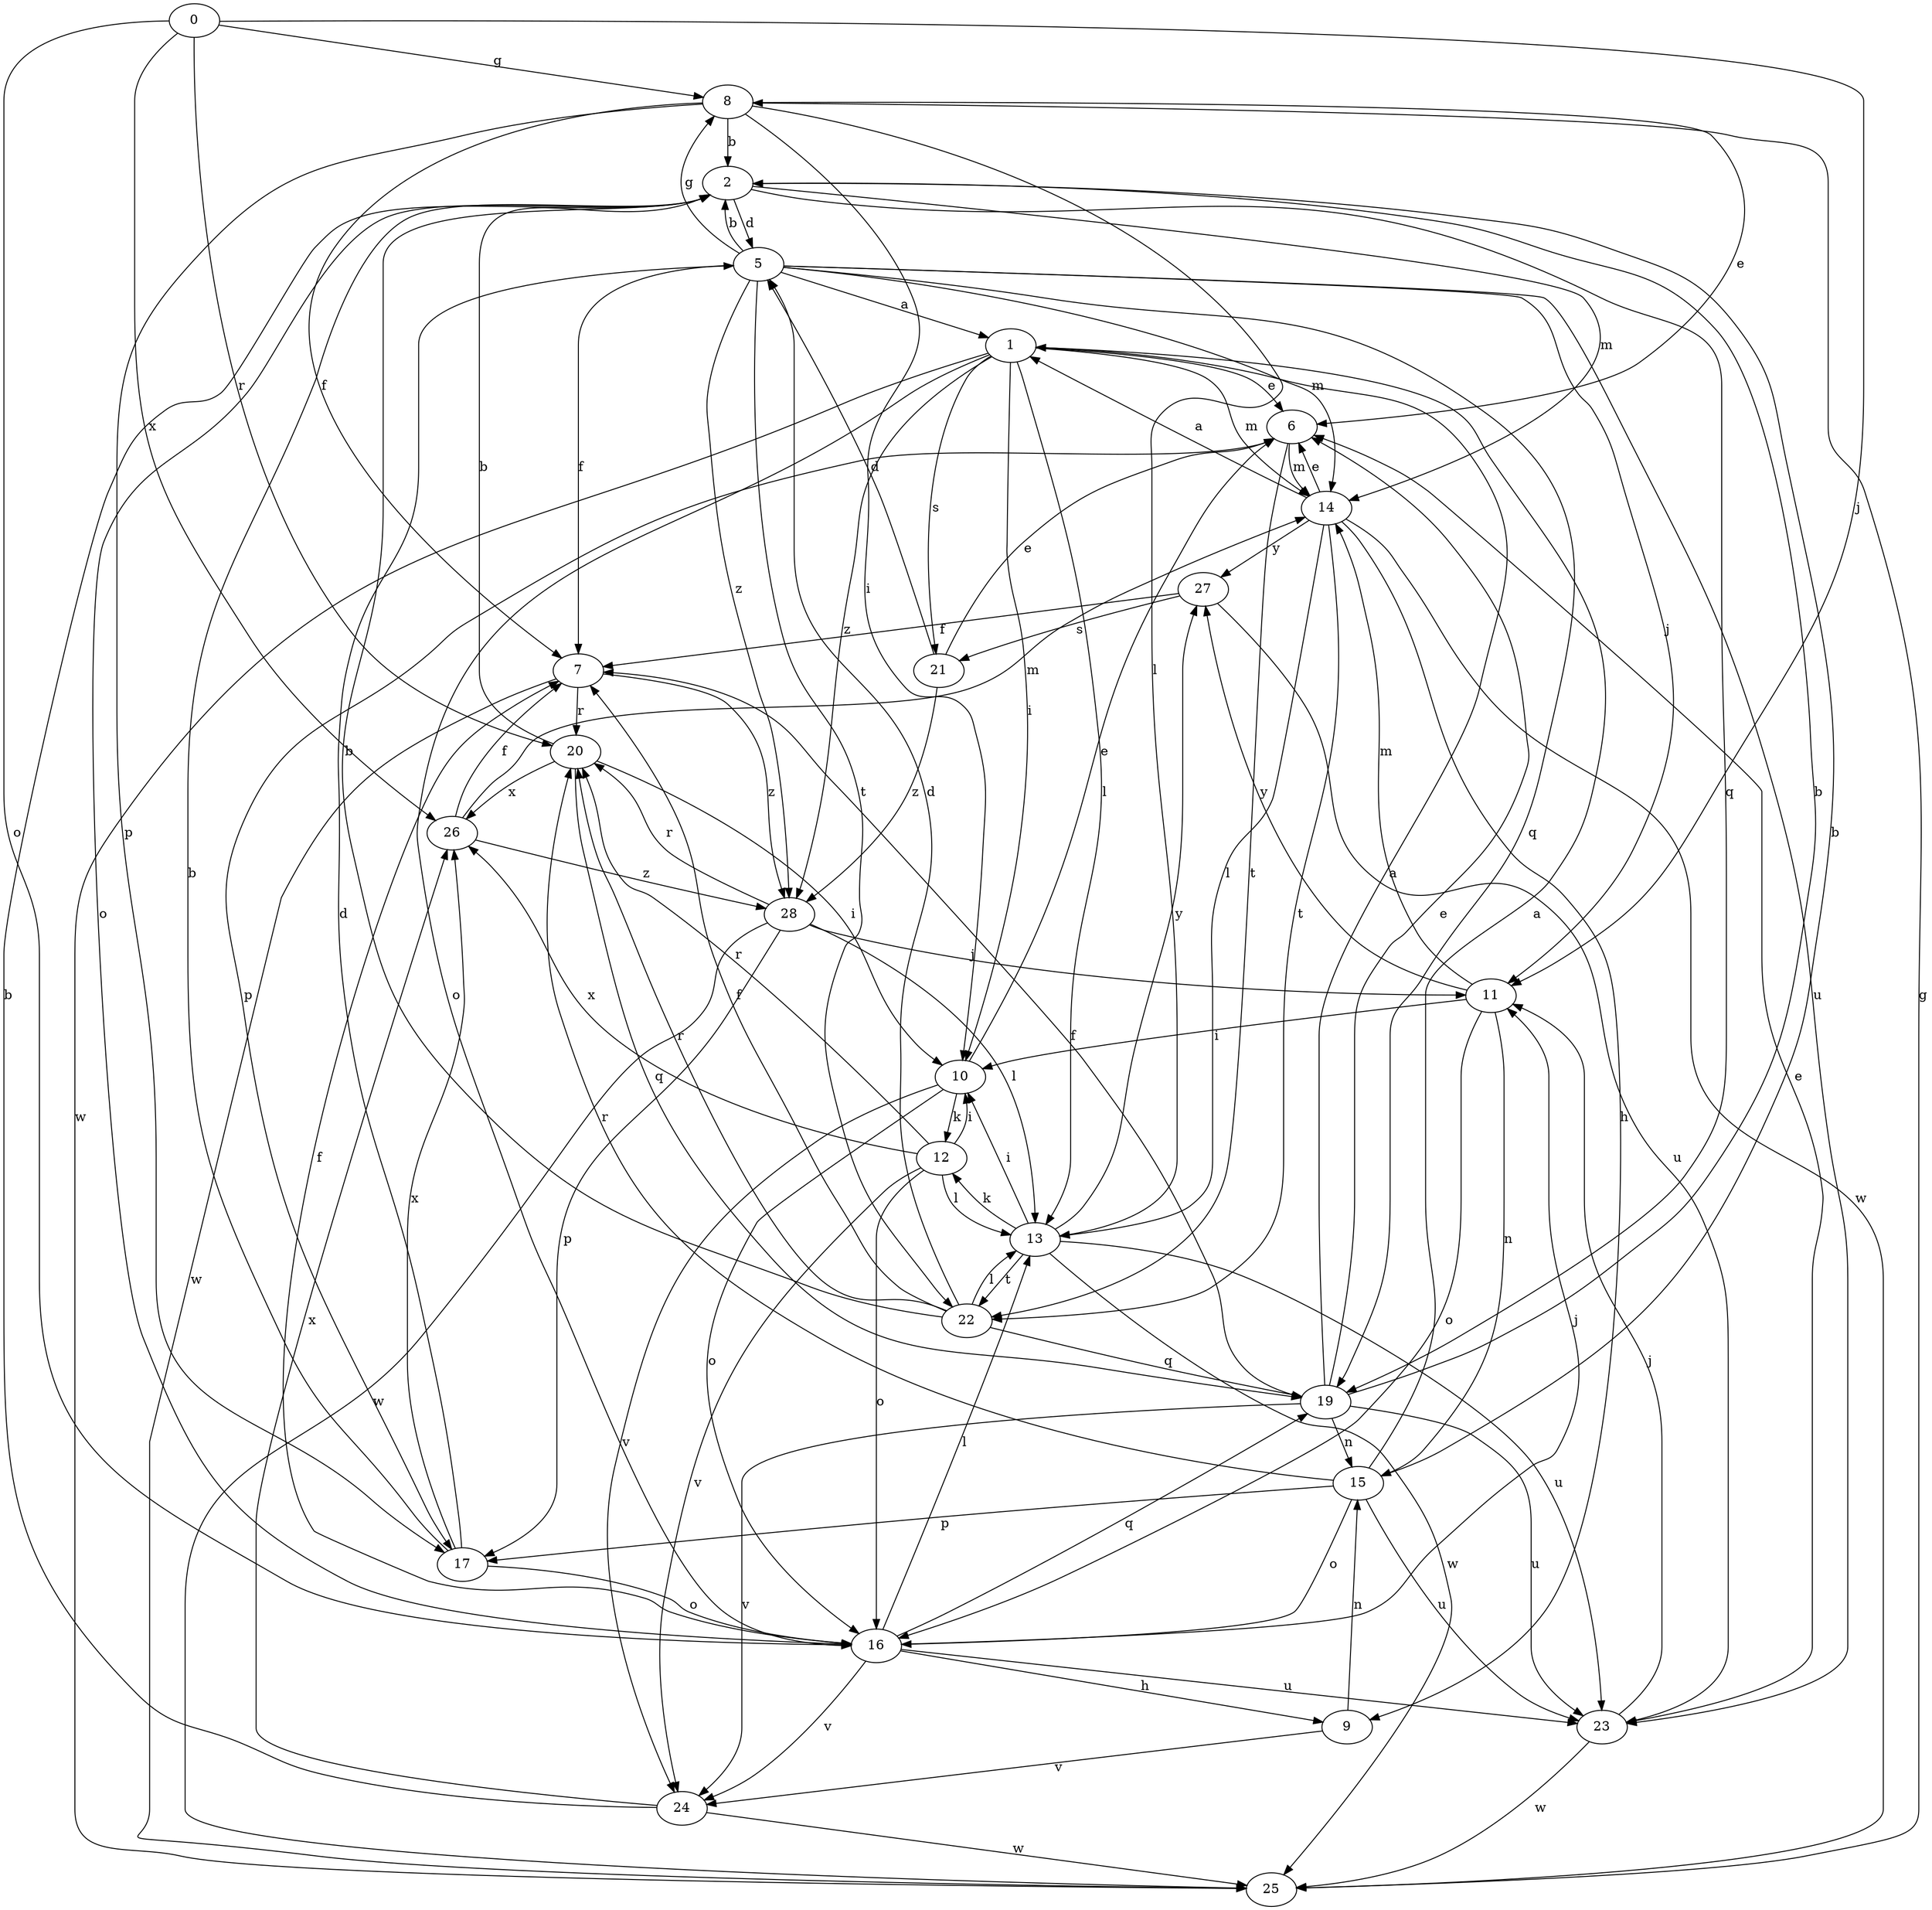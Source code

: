 strict digraph  {
0;
1;
2;
5;
6;
7;
8;
9;
10;
11;
12;
13;
14;
15;
16;
17;
19;
20;
21;
22;
23;
24;
25;
26;
27;
28;
0 -> 8  [label=g];
0 -> 11  [label=j];
0 -> 16  [label=o];
0 -> 20  [label=r];
0 -> 26  [label=x];
1 -> 6  [label=e];
1 -> 10  [label=i];
1 -> 13  [label=l];
1 -> 14  [label=m];
1 -> 16  [label=o];
1 -> 21  [label=s];
1 -> 25  [label=w];
1 -> 28  [label=z];
2 -> 5  [label=d];
2 -> 14  [label=m];
2 -> 16  [label=o];
2 -> 19  [label=q];
5 -> 1  [label=a];
5 -> 2  [label=b];
5 -> 7  [label=f];
5 -> 8  [label=g];
5 -> 11  [label=j];
5 -> 14  [label=m];
5 -> 19  [label=q];
5 -> 22  [label=t];
5 -> 23  [label=u];
5 -> 28  [label=z];
6 -> 14  [label=m];
6 -> 17  [label=p];
6 -> 22  [label=t];
7 -> 20  [label=r];
7 -> 25  [label=w];
7 -> 28  [label=z];
8 -> 2  [label=b];
8 -> 6  [label=e];
8 -> 7  [label=f];
8 -> 10  [label=i];
8 -> 13  [label=l];
8 -> 17  [label=p];
9 -> 15  [label=n];
9 -> 24  [label=v];
10 -> 6  [label=e];
10 -> 12  [label=k];
10 -> 16  [label=o];
10 -> 24  [label=v];
11 -> 10  [label=i];
11 -> 14  [label=m];
11 -> 15  [label=n];
11 -> 16  [label=o];
11 -> 27  [label=y];
12 -> 10  [label=i];
12 -> 13  [label=l];
12 -> 16  [label=o];
12 -> 20  [label=r];
12 -> 24  [label=v];
12 -> 26  [label=x];
13 -> 10  [label=i];
13 -> 12  [label=k];
13 -> 22  [label=t];
13 -> 23  [label=u];
13 -> 25  [label=w];
13 -> 27  [label=y];
14 -> 1  [label=a];
14 -> 6  [label=e];
14 -> 9  [label=h];
14 -> 13  [label=l];
14 -> 22  [label=t];
14 -> 25  [label=w];
14 -> 27  [label=y];
15 -> 1  [label=a];
15 -> 2  [label=b];
15 -> 16  [label=o];
15 -> 17  [label=p];
15 -> 20  [label=r];
15 -> 23  [label=u];
16 -> 7  [label=f];
16 -> 9  [label=h];
16 -> 11  [label=j];
16 -> 13  [label=l];
16 -> 19  [label=q];
16 -> 23  [label=u];
16 -> 24  [label=v];
17 -> 2  [label=b];
17 -> 5  [label=d];
17 -> 16  [label=o];
17 -> 26  [label=x];
19 -> 1  [label=a];
19 -> 2  [label=b];
19 -> 6  [label=e];
19 -> 7  [label=f];
19 -> 15  [label=n];
19 -> 23  [label=u];
19 -> 24  [label=v];
20 -> 2  [label=b];
20 -> 10  [label=i];
20 -> 19  [label=q];
20 -> 26  [label=x];
21 -> 5  [label=d];
21 -> 6  [label=e];
21 -> 28  [label=z];
22 -> 2  [label=b];
22 -> 5  [label=d];
22 -> 7  [label=f];
22 -> 13  [label=l];
22 -> 19  [label=q];
22 -> 20  [label=r];
23 -> 6  [label=e];
23 -> 11  [label=j];
23 -> 25  [label=w];
24 -> 2  [label=b];
24 -> 25  [label=w];
24 -> 26  [label=x];
25 -> 8  [label=g];
26 -> 7  [label=f];
26 -> 14  [label=m];
26 -> 28  [label=z];
27 -> 7  [label=f];
27 -> 21  [label=s];
27 -> 23  [label=u];
28 -> 11  [label=j];
28 -> 13  [label=l];
28 -> 17  [label=p];
28 -> 20  [label=r];
28 -> 25  [label=w];
}
